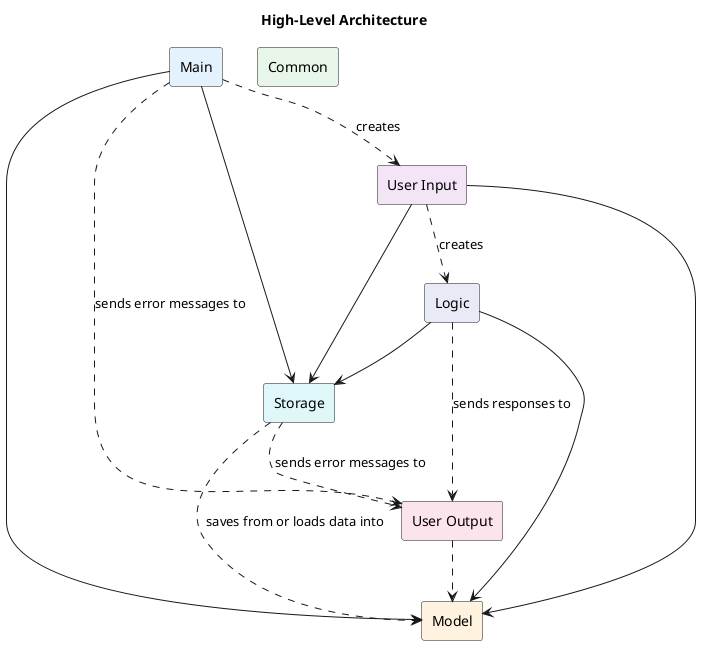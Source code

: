 @startuml

' Components
rectangle "Main" as Main #E3F2FD
rectangle "Common" as Common #E8F5E9
rectangle "Model" as Model #FFF3E0
rectangle "Storage" as Storage #E0F7FA
rectangle "User Input" as UserInput #F3E5F5
rectangle "Logic" as Logic #E8EAF6
rectangle "User Output" as UserOutput #FCE4EC

' Connections

Main ..> UserInput : creates
Main ..> UserOutput : sends error messages to
Main --> Model
Main --> Storage

UserInput ..> Logic : creates
UserInput --> Storage
UserInput --> Model

Logic ..> UserOutput : sends responses to
Logic --> Model
Logic --> Storage

Storage ..> Model : saves from or loads data into
Storage ..> UserOutput : sends error messages to

UserOutput ..> Model

title High-Level Architecture
@enduml